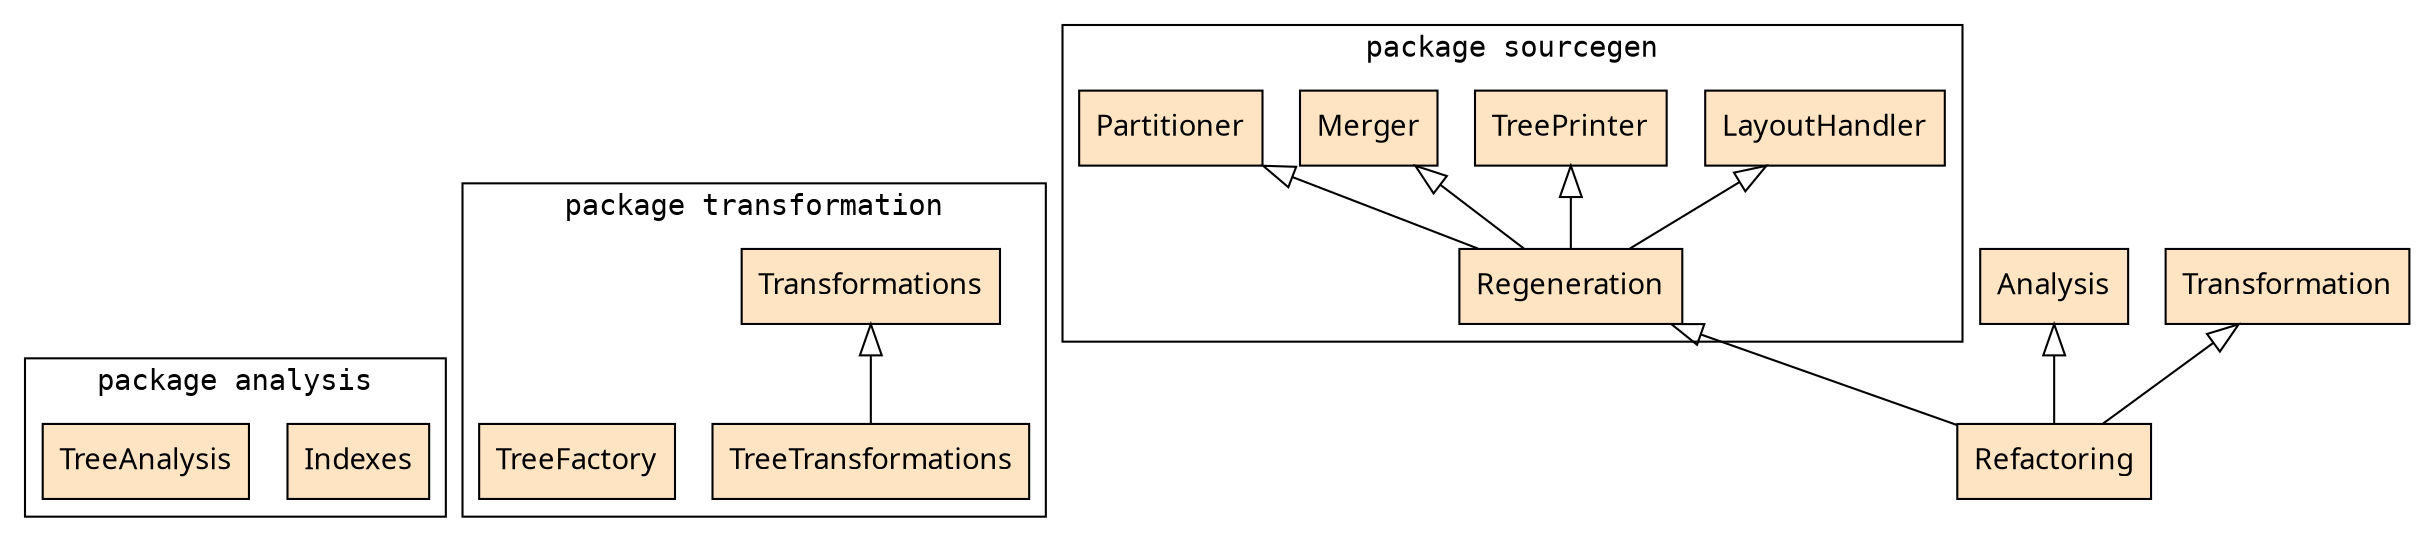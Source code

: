 digraph G {
  rankdir = BT
  compound=true
  fontname="Verdana"
  node[shape=record,fontname="Verdana",style=filled,fillcolor=bisque ]
  edge[fontname="Verdana", arrowhead=onormal, arrowsize=1.5]

  subgraph cluster0 {
    Indexes
    TreeAnalysis
    fontname="Courier"
    label="package analysis"
    labelloc="b"
  }

  subgraph cluster1 {
    TreeTransformations -> Transformations
    TreeFactory
    fontname="Courier"
    label="package transformation"
    labelloc="b"
  }

  subgraph cluster2 {
    Regeneration -> Partitioner
    Regeneration -> Merger
    Regeneration -> TreePrinter
    Regeneration -> LayoutHandler
    fontname="Courier"
    label="package sourcegen"
    labelloc="b"
  }

  Refactoring -> Analysis
  Refactoring -> Regeneration
  Refactoring -> Transformation
}
